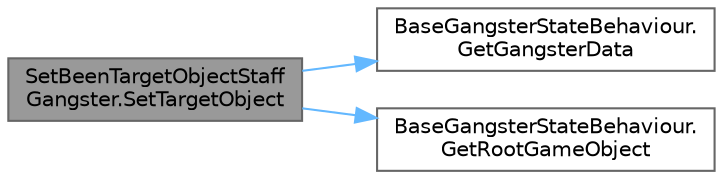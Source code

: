 digraph "SetBeenTargetObjectStaffGangster.SetTargetObject"
{
 // LATEX_PDF_SIZE
  bgcolor="transparent";
  edge [fontname=Helvetica,fontsize=10,labelfontname=Helvetica,labelfontsize=10];
  node [fontname=Helvetica,fontsize=10,shape=box,height=0.2,width=0.4];
  rankdir="LR";
  Node1 [id="Node000001",label="SetBeenTargetObjectStaff\lGangster.SetTargetObject",height=0.2,width=0.4,color="gray40", fillcolor="grey60", style="filled", fontcolor="black",tooltip=" "];
  Node1 -> Node2 [id="edge1_Node000001_Node000002",color="steelblue1",style="solid",tooltip=" "];
  Node2 [id="Node000002",label="BaseGangsterStateBehaviour.\lGetGangsterData",height=0.2,width=0.4,color="grey40", fillcolor="white", style="filled",URL="$class_base_gangster_state_behaviour.html#a63287c9cd3b04561acd9b74689d9ac94",tooltip="客情報が存在するかのチェック"];
  Node1 -> Node3 [id="edge2_Node000001_Node000003",color="steelblue1",style="solid",tooltip=" "];
  Node3 [id="Node000003",label="BaseGangsterStateBehaviour.\lGetRootGameObject",height=0.2,width=0.4,color="grey40", fillcolor="white", style="filled",URL="$class_base_gangster_state_behaviour.html#a57901b1d3322d80700150fc145bef18b",tooltip=" "];
}
